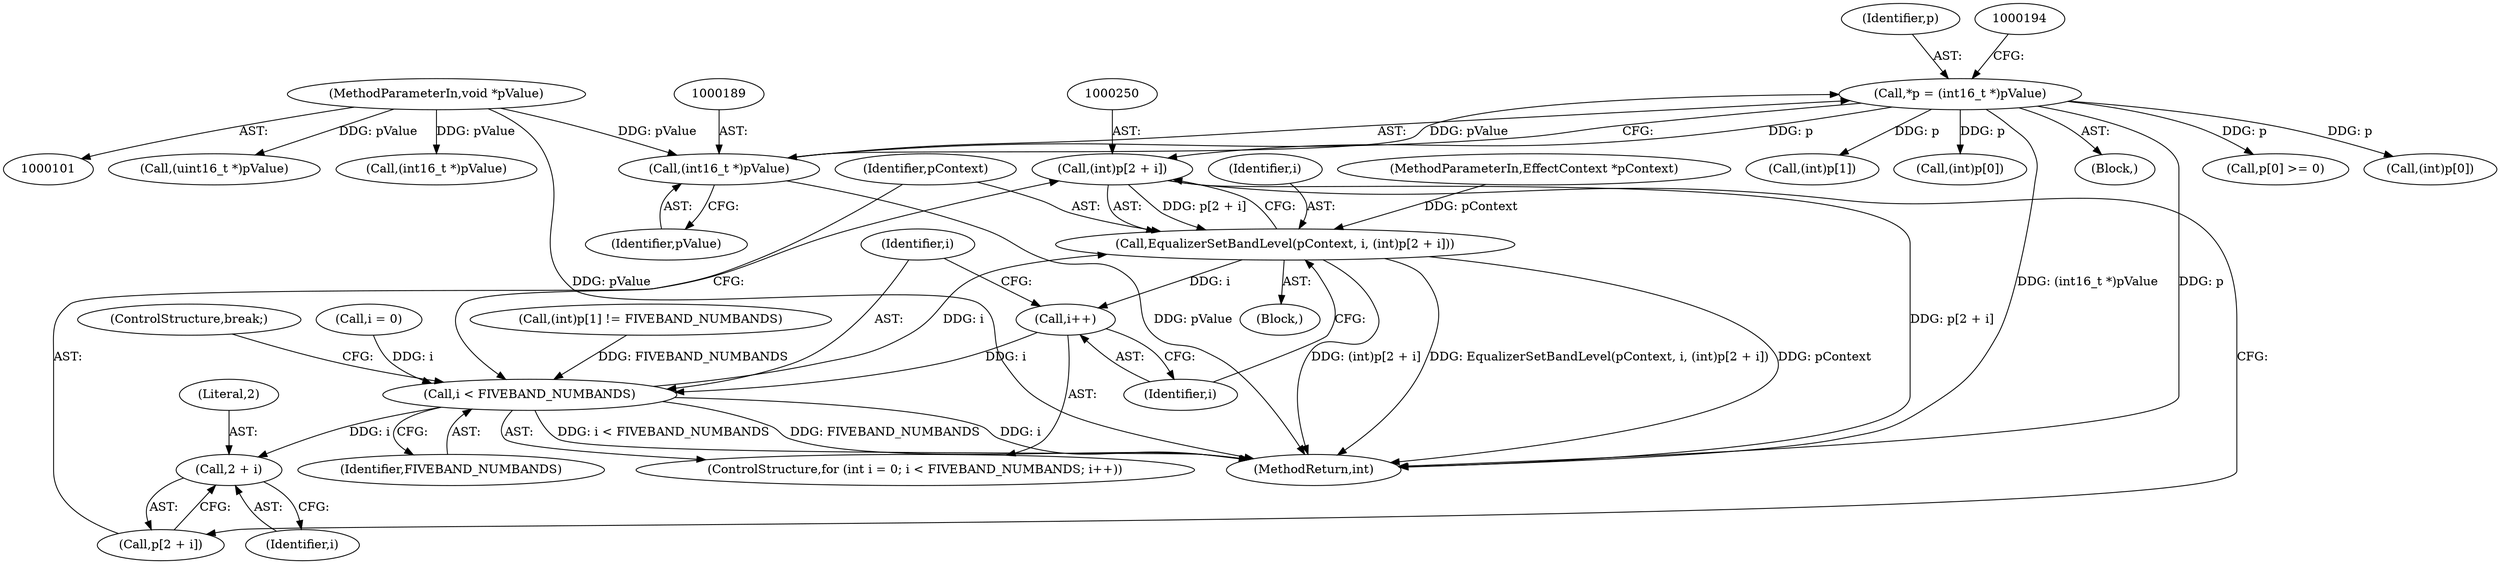 digraph "0_Android_321ea5257e37c8edb26e66fe4ee78cca4cd915fe_0@array" {
"1000249" [label="(Call,(int)p[2 + i])"];
"1000186" [label="(Call,*p = (int16_t *)pValue)"];
"1000188" [label="(Call,(int16_t *)pValue)"];
"1000104" [label="(MethodParameterIn,void *pValue)"];
"1000246" [label="(Call,EqualizerSetBandLevel(pContext, i, (int)p[2 + i]))"];
"1000243" [label="(Call,i++)"];
"1000240" [label="(Call,i < FIVEBAND_NUMBANDS)"];
"1000253" [label="(Call,2 + i)"];
"1000249" [label="(Call,(int)p[2 + i])"];
"1000186" [label="(Call,*p = (int16_t *)pValue)"];
"1000222" [label="(Call,(int)p[1] != FIVEBAND_NUMBANDS)"];
"1000184" [label="(Block,)"];
"1000251" [label="(Call,p[2 + i])"];
"1000206" [label="(Call,p[0] >= 0)"];
"1000235" [label="(ControlStructure,for (int i = 0; i < FIVEBAND_NUMBANDS; i++))"];
"1000247" [label="(Identifier,pContext)"];
"1000246" [label="(Call,EqualizerSetBandLevel(pContext, i, (int)p[2 + i]))"];
"1000244" [label="(Identifier,i)"];
"1000254" [label="(Literal,2)"];
"1000134" [label="(Call,(uint16_t *)pValue)"];
"1000253" [label="(Call,2 + i)"];
"1000190" [label="(Identifier,pValue)"];
"1000241" [label="(Identifier,i)"];
"1000102" [label="(MethodParameterIn,EffectContext *pContext)"];
"1000248" [label="(Identifier,i)"];
"1000256" [label="(ControlStructure,break;)"];
"1000165" [label="(Call,(int16_t *)pValue)"];
"1000245" [label="(Block,)"];
"1000243" [label="(Call,i++)"];
"1000193" [label="(Call,(int)p[0])"];
"1000223" [label="(Call,(int)p[1])"];
"1000104" [label="(MethodParameterIn,void *pValue)"];
"1000242" [label="(Identifier,FIVEBAND_NUMBANDS)"];
"1000187" [label="(Identifier,p)"];
"1000237" [label="(Call,i = 0)"];
"1000240" [label="(Call,i < FIVEBAND_NUMBANDS)"];
"1000188" [label="(Call,(int16_t *)pValue)"];
"1000268" [label="(MethodReturn,int)"];
"1000214" [label="(Call,(int)p[0])"];
"1000255" [label="(Identifier,i)"];
"1000249" -> "1000246"  [label="AST: "];
"1000249" -> "1000251"  [label="CFG: "];
"1000250" -> "1000249"  [label="AST: "];
"1000251" -> "1000249"  [label="AST: "];
"1000246" -> "1000249"  [label="CFG: "];
"1000249" -> "1000268"  [label="DDG: p[2 + i]"];
"1000249" -> "1000246"  [label="DDG: p[2 + i]"];
"1000186" -> "1000249"  [label="DDG: p"];
"1000186" -> "1000184"  [label="AST: "];
"1000186" -> "1000188"  [label="CFG: "];
"1000187" -> "1000186"  [label="AST: "];
"1000188" -> "1000186"  [label="AST: "];
"1000194" -> "1000186"  [label="CFG: "];
"1000186" -> "1000268"  [label="DDG: (int16_t *)pValue"];
"1000186" -> "1000268"  [label="DDG: p"];
"1000188" -> "1000186"  [label="DDG: pValue"];
"1000186" -> "1000193"  [label="DDG: p"];
"1000186" -> "1000206"  [label="DDG: p"];
"1000186" -> "1000214"  [label="DDG: p"];
"1000186" -> "1000223"  [label="DDG: p"];
"1000188" -> "1000190"  [label="CFG: "];
"1000189" -> "1000188"  [label="AST: "];
"1000190" -> "1000188"  [label="AST: "];
"1000188" -> "1000268"  [label="DDG: pValue"];
"1000104" -> "1000188"  [label="DDG: pValue"];
"1000104" -> "1000101"  [label="AST: "];
"1000104" -> "1000268"  [label="DDG: pValue"];
"1000104" -> "1000134"  [label="DDG: pValue"];
"1000104" -> "1000165"  [label="DDG: pValue"];
"1000246" -> "1000245"  [label="AST: "];
"1000247" -> "1000246"  [label="AST: "];
"1000248" -> "1000246"  [label="AST: "];
"1000244" -> "1000246"  [label="CFG: "];
"1000246" -> "1000268"  [label="DDG: EqualizerSetBandLevel(pContext, i, (int)p[2 + i])"];
"1000246" -> "1000268"  [label="DDG: pContext"];
"1000246" -> "1000268"  [label="DDG: (int)p[2 + i]"];
"1000246" -> "1000243"  [label="DDG: i"];
"1000102" -> "1000246"  [label="DDG: pContext"];
"1000240" -> "1000246"  [label="DDG: i"];
"1000243" -> "1000235"  [label="AST: "];
"1000243" -> "1000244"  [label="CFG: "];
"1000244" -> "1000243"  [label="AST: "];
"1000241" -> "1000243"  [label="CFG: "];
"1000243" -> "1000240"  [label="DDG: i"];
"1000240" -> "1000235"  [label="AST: "];
"1000240" -> "1000242"  [label="CFG: "];
"1000241" -> "1000240"  [label="AST: "];
"1000242" -> "1000240"  [label="AST: "];
"1000247" -> "1000240"  [label="CFG: "];
"1000256" -> "1000240"  [label="CFG: "];
"1000240" -> "1000268"  [label="DDG: i < FIVEBAND_NUMBANDS"];
"1000240" -> "1000268"  [label="DDG: FIVEBAND_NUMBANDS"];
"1000240" -> "1000268"  [label="DDG: i"];
"1000237" -> "1000240"  [label="DDG: i"];
"1000222" -> "1000240"  [label="DDG: FIVEBAND_NUMBANDS"];
"1000240" -> "1000253"  [label="DDG: i"];
"1000253" -> "1000251"  [label="AST: "];
"1000253" -> "1000255"  [label="CFG: "];
"1000254" -> "1000253"  [label="AST: "];
"1000255" -> "1000253"  [label="AST: "];
"1000251" -> "1000253"  [label="CFG: "];
}

